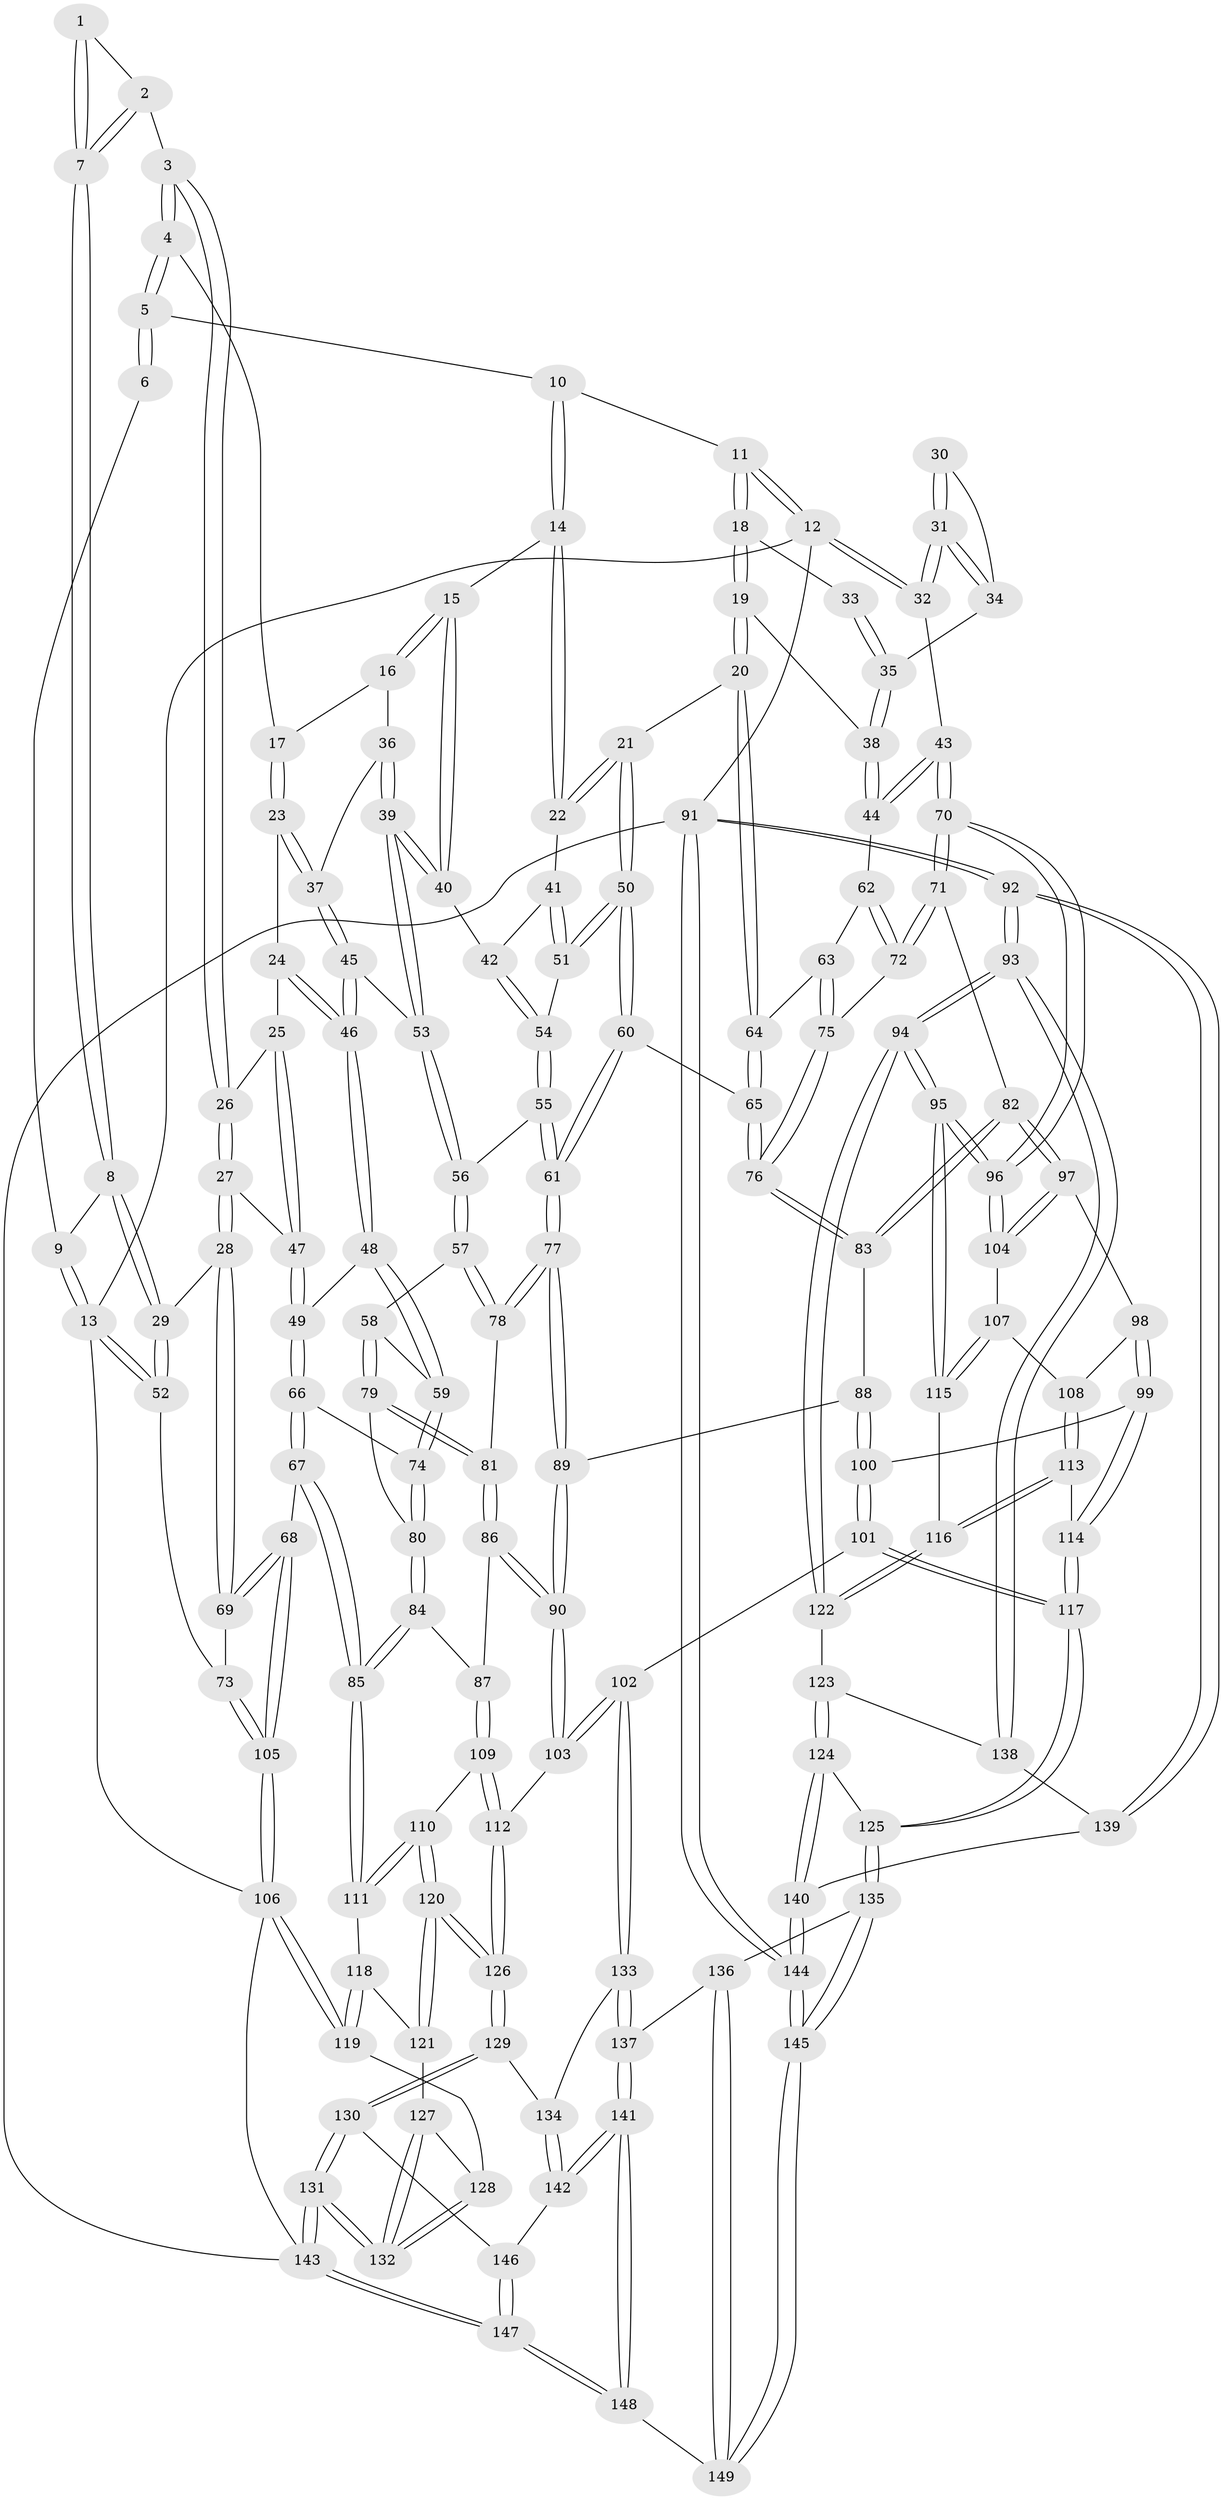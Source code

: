 // coarse degree distribution, {4: 0.2980769230769231, 5: 0.47115384615384615, 6: 0.10576923076923077, 8: 0.009615384615384616, 7: 0.019230769230769232, 2: 0.009615384615384616, 3: 0.07692307692307693, 9: 0.009615384615384616}
// Generated by graph-tools (version 1.1) at 2025/21/03/04/25 18:21:04]
// undirected, 149 vertices, 369 edges
graph export_dot {
graph [start="1"]
  node [color=gray90,style=filled];
  1 [pos="+0.19836728089617794+0"];
  2 [pos="+0.25205064515292225+0.057492370646958446"];
  3 [pos="+0.3185954199230604+0.06202493861461967"];
  4 [pos="+0.4586508788179963+0"];
  5 [pos="+0.49937837693421583+0"];
  6 [pos="+0.1747578012300865+0"];
  7 [pos="+0.184232956295301+0.09173788506094296"];
  8 [pos="+0.15281612866399016+0.12297230492807751"];
  9 [pos="+0+0"];
  10 [pos="+0.7254616302711013+0"];
  11 [pos="+0.7774795612297618+0"];
  12 [pos="+1+0"];
  13 [pos="+0+0"];
  14 [pos="+0.6954469525253923+0.06187682578932683"];
  15 [pos="+0.605466676971261+0.13049484201037195"];
  16 [pos="+0.5145478220580613+0.0826352633676336"];
  17 [pos="+0.4620157825486957+0"];
  18 [pos="+0.8836951951389866+0.03161681525815198"];
  19 [pos="+0.8367190190335223+0.20342021695539125"];
  20 [pos="+0.8270336382662462+0.21589086789997142"];
  21 [pos="+0.7697954809933609+0.20441306525797778"];
  22 [pos="+0.7155413525184309+0.12350294833301766"];
  23 [pos="+0.4199762775071203+0.15284984631626533"];
  24 [pos="+0.3545522335098753+0.15922817195434577"];
  25 [pos="+0.3452058290246053+0.15706123101821376"];
  26 [pos="+0.31896466058887696+0.0782226211231522"];
  27 [pos="+0.20270477429475764+0.20781044421666398"];
  28 [pos="+0.15405715131383216+0.20015073934559224"];
  29 [pos="+0.1364872837090499+0.16379034131381734"];
  30 [pos="+0.9333343013064693+0.06070298725163836"];
  31 [pos="+1+0.11717002962073512"];
  32 [pos="+1+0.12099673642372333"];
  33 [pos="+0.8971441211074977+0.04347985546310881"];
  34 [pos="+0.9897698378966557+0.1310419147054581"];
  35 [pos="+0.9462150669060572+0.16342869855342304"];
  36 [pos="+0.514738478804695+0.09184458752711602"];
  37 [pos="+0.4416254355132095+0.17930125104049807"];
  38 [pos="+0.9450896878480942+0.1676148880999521"];
  39 [pos="+0.5262103279806347+0.1889455254247941"];
  40 [pos="+0.5795391358321996+0.1817939716493784"];
  41 [pos="+0.6443928431392559+0.1973161098474405"];
  42 [pos="+0.5904287161916256+0.19214012673593936"];
  43 [pos="+1+0.2265190069418666"];
  44 [pos="+1+0.24369963447288956"];
  45 [pos="+0.4474866598300394+0.187941758333296"];
  46 [pos="+0.3836815652373451+0.24833408104911625"];
  47 [pos="+0.2614842216687798+0.22820725105235928"];
  48 [pos="+0.3754621236966825+0.26663243124868713"];
  49 [pos="+0.2910343551628839+0.2641183108460398"];
  50 [pos="+0.7009285311988297+0.27266896064861396"];
  51 [pos="+0.6680108352524958+0.24929877685348223"];
  52 [pos="+0+0"];
  53 [pos="+0.49805375738472846+0.212910377298677"];
  54 [pos="+0.6040547125808563+0.24313395856914638"];
  55 [pos="+0.5707501483811829+0.308135996257577"];
  56 [pos="+0.502221804825707+0.28432655784794025"];
  57 [pos="+0.4709894402817564+0.3111572671919188"];
  58 [pos="+0.44129579227866184+0.32688831074272945"];
  59 [pos="+0.40180463518521914+0.29577203997360396"];
  60 [pos="+0.6801133123390435+0.3603669665480442"];
  61 [pos="+0.6448436859163845+0.3865177789029694"];
  62 [pos="+0.9921604878189323+0.2511314510314637"];
  63 [pos="+0.8918098983329416+0.28487880570211743"];
  64 [pos="+0.8320973726535171+0.22483283962285136"];
  65 [pos="+0.7672559220604422+0.3707242951990233"];
  66 [pos="+0.28950879487686293+0.356149358876024"];
  67 [pos="+0.13258836992650616+0.4733310565643435"];
  68 [pos="+0.12812644204932824+0.4711950258488715"];
  69 [pos="+0.1413554659085057+0.23113322781789689"];
  70 [pos="+1+0.42558191341307366"];
  71 [pos="+0.9949939171861828+0.3946096201302647"];
  72 [pos="+0.9775739107069029+0.3711001529335577"];
  73 [pos="+0+0.34307789063135535"];
  74 [pos="+0.30295115278256074+0.36121180427030486"];
  75 [pos="+0.8922363634914893+0.31028776791147494"];
  76 [pos="+0.841195936559237+0.4121280912069328"];
  77 [pos="+0.6418192527703818+0.3954718530168993"];
  78 [pos="+0.5237227001431323+0.38540803151967573"];
  79 [pos="+0.4330806216762802+0.35086802390020544"];
  80 [pos="+0.3626733209601597+0.3942605927205397"];
  81 [pos="+0.47155133371977137+0.4294210008369578"];
  82 [pos="+0.8868226581047799+0.4660899252670747"];
  83 [pos="+0.8440464751207309+0.4204174504626222"];
  84 [pos="+0.36504603059451873+0.4968587114761625"];
  85 [pos="+0.13399477728176779+0.47484957180494586"];
  86 [pos="+0.47357416855252293+0.4454971958211426"];
  87 [pos="+0.3813139386700657+0.5111403778902414"];
  88 [pos="+0.737079157458279+0.4955550627670234"];
  89 [pos="+0.6363361201746889+0.43900310566975226"];
  90 [pos="+0.5893417384585936+0.5014546575123066"];
  91 [pos="+1+1"];
  92 [pos="+1+1"];
  93 [pos="+1+0.8898960649040037"];
  94 [pos="+1+0.7895784657583977"];
  95 [pos="+1+0.6861344111710507"];
  96 [pos="+1+0.5995896572524682"];
  97 [pos="+0.8902613339705114+0.4837213335559202"];
  98 [pos="+0.881264463609478+0.5010605957348417"];
  99 [pos="+0.8066455190863369+0.5666202966438123"];
  100 [pos="+0.758356336080571+0.5506081696790096"];
  101 [pos="+0.6113947850916966+0.6736481298785345"];
  102 [pos="+0.608339517077174+0.6734364004941066"];
  103 [pos="+0.5707799788488204+0.6304164783168928"];
  104 [pos="+0.9724203023094199+0.5244446929005165"];
  105 [pos="+0+0.49244642708189396"];
  106 [pos="+0+0.7176876917161652"];
  107 [pos="+0.9278684680082577+0.6009366672551498"];
  108 [pos="+0.9043210790161166+0.5905101799806467"];
  109 [pos="+0.3889963891974072+0.538680018547158"];
  110 [pos="+0.2966327197382137+0.6454008933428638"];
  111 [pos="+0.14795005761955812+0.5099997490753732"];
  112 [pos="+0.5073995077042165+0.6269203226490616"];
  113 [pos="+0.8485807007904165+0.6416431464081396"];
  114 [pos="+0.8246573888904016+0.6372443742832272"];
  115 [pos="+0.9584720149431104+0.635927744704237"];
  116 [pos="+0.889551035243559+0.6714654502989743"];
  117 [pos="+0.7391672011846865+0.7248176227761376"];
  118 [pos="+0.14189312333336498+0.6154910647130979"];
  119 [pos="+0+0.7448665586026978"];
  120 [pos="+0.30896333176792884+0.7357581780489274"];
  121 [pos="+0.14541937202148197+0.6917085149579795"];
  122 [pos="+0.9059551412167961+0.7546487217380928"];
  123 [pos="+0.8376450573975451+0.7962797832854188"];
  124 [pos="+0.8007820201652304+0.8091414355086761"];
  125 [pos="+0.795448519731804+0.8084797992973283"];
  126 [pos="+0.3230006085447645+0.7586479375699927"];
  127 [pos="+0.14105100249956945+0.6964886403541397"];
  128 [pos="+0+0.7512064640553991"];
  129 [pos="+0.324363600900442+0.7886293031474968"];
  130 [pos="+0.30903412002717373+0.8153499392694424"];
  131 [pos="+0.1651947737105359+0.8889133295684654"];
  132 [pos="+0.15029651532379884+0.8718394980570839"];
  133 [pos="+0.5602510411049151+0.8079210455472317"];
  134 [pos="+0.4953446216150989+0.8313286082005877"];
  135 [pos="+0.7528504082908746+0.8669623464787269"];
  136 [pos="+0.6680865209570653+0.9181674377630336"];
  137 [pos="+0.6207893174462829+0.8969482319373889"];
  138 [pos="+0.9182033285298272+0.8468530613793644"];
  139 [pos="+0.9107246034441995+0.8800304769067154"];
  140 [pos="+0.8471200477728235+0.8711535199257793"];
  141 [pos="+0.48251875234631586+1"];
  142 [pos="+0.46892193810450544+0.9371816055643107"];
  143 [pos="+0.021054024156756442+1"];
  144 [pos="+1+1"];
  145 [pos="+0.9893731436103731+1"];
  146 [pos="+0.3369959299045351+0.8826243629012979"];
  147 [pos="+0.3837578398415542+1"];
  148 [pos="+0.4365223784990928+1"];
  149 [pos="+0.7320069310634421+1"];
  1 -- 2;
  1 -- 7;
  1 -- 7;
  2 -- 3;
  2 -- 7;
  2 -- 7;
  3 -- 4;
  3 -- 4;
  3 -- 26;
  3 -- 26;
  4 -- 5;
  4 -- 5;
  4 -- 17;
  5 -- 6;
  5 -- 6;
  5 -- 10;
  6 -- 9;
  7 -- 8;
  7 -- 8;
  8 -- 9;
  8 -- 29;
  8 -- 29;
  9 -- 13;
  9 -- 13;
  10 -- 11;
  10 -- 14;
  10 -- 14;
  11 -- 12;
  11 -- 12;
  11 -- 18;
  11 -- 18;
  12 -- 13;
  12 -- 32;
  12 -- 32;
  12 -- 91;
  13 -- 52;
  13 -- 52;
  13 -- 106;
  14 -- 15;
  14 -- 22;
  14 -- 22;
  15 -- 16;
  15 -- 16;
  15 -- 40;
  15 -- 40;
  16 -- 17;
  16 -- 36;
  17 -- 23;
  17 -- 23;
  18 -- 19;
  18 -- 19;
  18 -- 33;
  19 -- 20;
  19 -- 20;
  19 -- 38;
  20 -- 21;
  20 -- 64;
  20 -- 64;
  21 -- 22;
  21 -- 22;
  21 -- 50;
  21 -- 50;
  22 -- 41;
  23 -- 24;
  23 -- 37;
  23 -- 37;
  24 -- 25;
  24 -- 46;
  24 -- 46;
  25 -- 26;
  25 -- 47;
  25 -- 47;
  26 -- 27;
  26 -- 27;
  27 -- 28;
  27 -- 28;
  27 -- 47;
  28 -- 29;
  28 -- 69;
  28 -- 69;
  29 -- 52;
  29 -- 52;
  30 -- 31;
  30 -- 31;
  30 -- 34;
  31 -- 32;
  31 -- 32;
  31 -- 34;
  31 -- 34;
  32 -- 43;
  33 -- 35;
  33 -- 35;
  34 -- 35;
  35 -- 38;
  35 -- 38;
  36 -- 37;
  36 -- 39;
  36 -- 39;
  37 -- 45;
  37 -- 45;
  38 -- 44;
  38 -- 44;
  39 -- 40;
  39 -- 40;
  39 -- 53;
  39 -- 53;
  40 -- 42;
  41 -- 42;
  41 -- 51;
  41 -- 51;
  42 -- 54;
  42 -- 54;
  43 -- 44;
  43 -- 44;
  43 -- 70;
  43 -- 70;
  44 -- 62;
  45 -- 46;
  45 -- 46;
  45 -- 53;
  46 -- 48;
  46 -- 48;
  47 -- 49;
  47 -- 49;
  48 -- 49;
  48 -- 59;
  48 -- 59;
  49 -- 66;
  49 -- 66;
  50 -- 51;
  50 -- 51;
  50 -- 60;
  50 -- 60;
  51 -- 54;
  52 -- 73;
  53 -- 56;
  53 -- 56;
  54 -- 55;
  54 -- 55;
  55 -- 56;
  55 -- 61;
  55 -- 61;
  56 -- 57;
  56 -- 57;
  57 -- 58;
  57 -- 78;
  57 -- 78;
  58 -- 59;
  58 -- 79;
  58 -- 79;
  59 -- 74;
  59 -- 74;
  60 -- 61;
  60 -- 61;
  60 -- 65;
  61 -- 77;
  61 -- 77;
  62 -- 63;
  62 -- 72;
  62 -- 72;
  63 -- 64;
  63 -- 75;
  63 -- 75;
  64 -- 65;
  64 -- 65;
  65 -- 76;
  65 -- 76;
  66 -- 67;
  66 -- 67;
  66 -- 74;
  67 -- 68;
  67 -- 85;
  67 -- 85;
  68 -- 69;
  68 -- 69;
  68 -- 105;
  68 -- 105;
  69 -- 73;
  70 -- 71;
  70 -- 71;
  70 -- 96;
  70 -- 96;
  71 -- 72;
  71 -- 72;
  71 -- 82;
  72 -- 75;
  73 -- 105;
  73 -- 105;
  74 -- 80;
  74 -- 80;
  75 -- 76;
  75 -- 76;
  76 -- 83;
  76 -- 83;
  77 -- 78;
  77 -- 78;
  77 -- 89;
  77 -- 89;
  78 -- 81;
  79 -- 80;
  79 -- 81;
  79 -- 81;
  80 -- 84;
  80 -- 84;
  81 -- 86;
  81 -- 86;
  82 -- 83;
  82 -- 83;
  82 -- 97;
  82 -- 97;
  83 -- 88;
  84 -- 85;
  84 -- 85;
  84 -- 87;
  85 -- 111;
  85 -- 111;
  86 -- 87;
  86 -- 90;
  86 -- 90;
  87 -- 109;
  87 -- 109;
  88 -- 89;
  88 -- 100;
  88 -- 100;
  89 -- 90;
  89 -- 90;
  90 -- 103;
  90 -- 103;
  91 -- 92;
  91 -- 92;
  91 -- 144;
  91 -- 144;
  91 -- 143;
  92 -- 93;
  92 -- 93;
  92 -- 139;
  92 -- 139;
  93 -- 94;
  93 -- 94;
  93 -- 138;
  93 -- 138;
  94 -- 95;
  94 -- 95;
  94 -- 122;
  94 -- 122;
  95 -- 96;
  95 -- 96;
  95 -- 115;
  95 -- 115;
  96 -- 104;
  96 -- 104;
  97 -- 98;
  97 -- 104;
  97 -- 104;
  98 -- 99;
  98 -- 99;
  98 -- 108;
  99 -- 100;
  99 -- 114;
  99 -- 114;
  100 -- 101;
  100 -- 101;
  101 -- 102;
  101 -- 117;
  101 -- 117;
  102 -- 103;
  102 -- 103;
  102 -- 133;
  102 -- 133;
  103 -- 112;
  104 -- 107;
  105 -- 106;
  105 -- 106;
  106 -- 119;
  106 -- 119;
  106 -- 143;
  107 -- 108;
  107 -- 115;
  107 -- 115;
  108 -- 113;
  108 -- 113;
  109 -- 110;
  109 -- 112;
  109 -- 112;
  110 -- 111;
  110 -- 111;
  110 -- 120;
  110 -- 120;
  111 -- 118;
  112 -- 126;
  112 -- 126;
  113 -- 114;
  113 -- 116;
  113 -- 116;
  114 -- 117;
  114 -- 117;
  115 -- 116;
  116 -- 122;
  116 -- 122;
  117 -- 125;
  117 -- 125;
  118 -- 119;
  118 -- 119;
  118 -- 121;
  119 -- 128;
  120 -- 121;
  120 -- 121;
  120 -- 126;
  120 -- 126;
  121 -- 127;
  122 -- 123;
  123 -- 124;
  123 -- 124;
  123 -- 138;
  124 -- 125;
  124 -- 140;
  124 -- 140;
  125 -- 135;
  125 -- 135;
  126 -- 129;
  126 -- 129;
  127 -- 128;
  127 -- 132;
  127 -- 132;
  128 -- 132;
  128 -- 132;
  129 -- 130;
  129 -- 130;
  129 -- 134;
  130 -- 131;
  130 -- 131;
  130 -- 146;
  131 -- 132;
  131 -- 132;
  131 -- 143;
  131 -- 143;
  133 -- 134;
  133 -- 137;
  133 -- 137;
  134 -- 142;
  134 -- 142;
  135 -- 136;
  135 -- 145;
  135 -- 145;
  136 -- 137;
  136 -- 149;
  136 -- 149;
  137 -- 141;
  137 -- 141;
  138 -- 139;
  139 -- 140;
  140 -- 144;
  140 -- 144;
  141 -- 142;
  141 -- 142;
  141 -- 148;
  141 -- 148;
  142 -- 146;
  143 -- 147;
  143 -- 147;
  144 -- 145;
  144 -- 145;
  145 -- 149;
  145 -- 149;
  146 -- 147;
  146 -- 147;
  147 -- 148;
  147 -- 148;
  148 -- 149;
}
